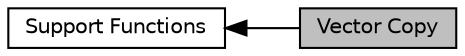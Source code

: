 digraph "Vector Copy"
{
  edge [fontname="Helvetica",fontsize="10",labelfontname="Helvetica",labelfontsize="10"];
  node [fontname="Helvetica",fontsize="10",shape=box];
  rankdir=LR;
  Node2 [label="Support Functions",height=0.2,width=0.4,color="black", fillcolor="white", style="filled",URL="$group__group_support.html",tooltip=" "];
  Node1 [label="Vector Copy",height=0.2,width=0.4,color="black", fillcolor="grey75", style="filled", fontcolor="black",tooltip=" "];
  Node2->Node1 [shape=plaintext, dir="back", style="solid"];
}
